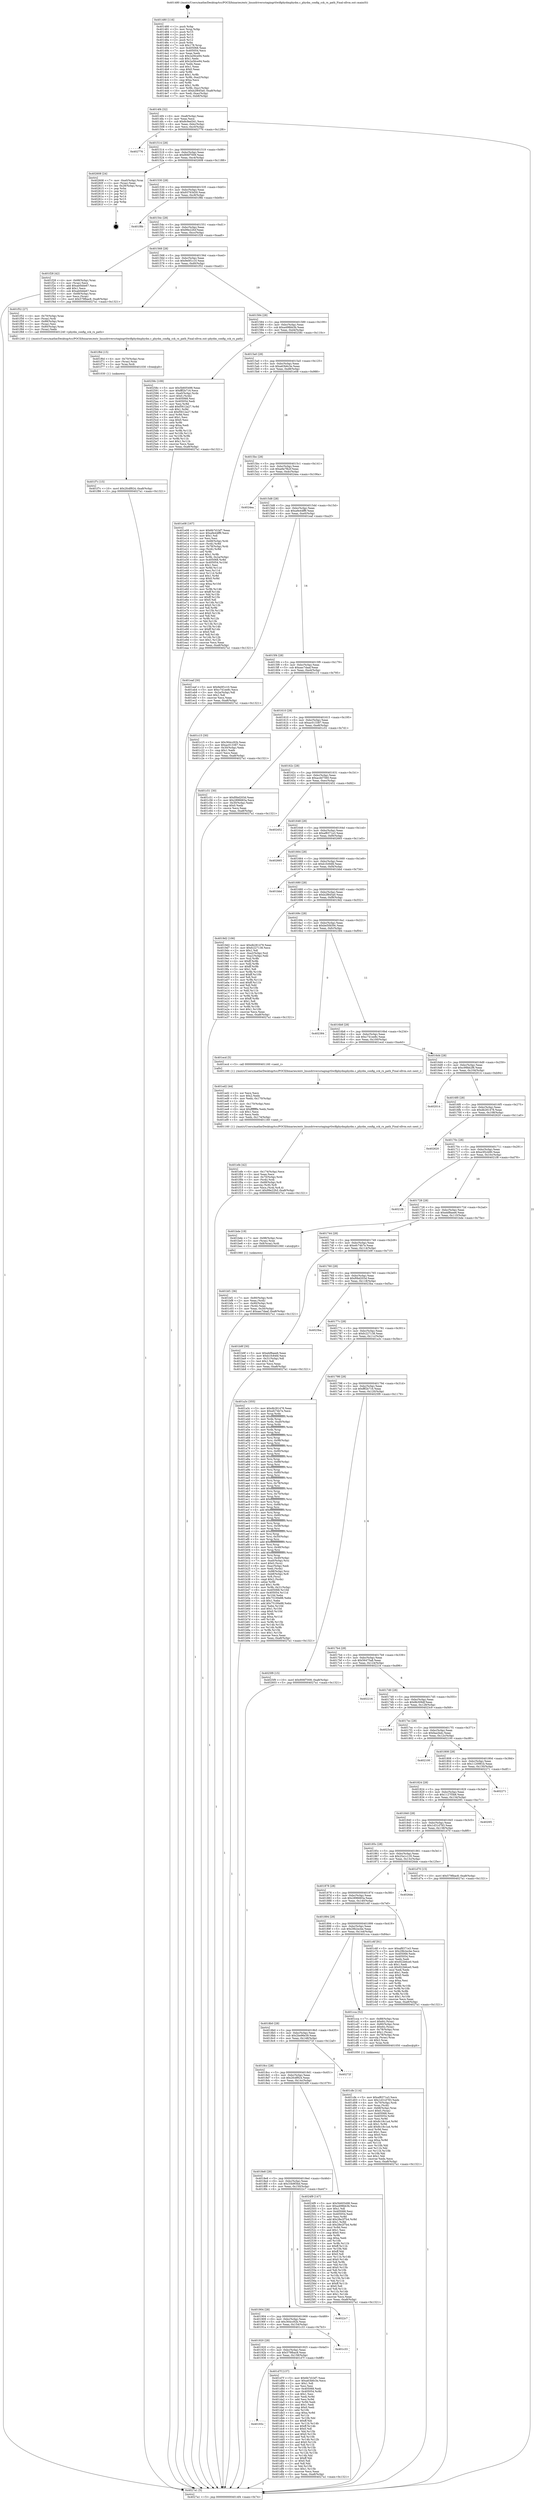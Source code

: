digraph "0x401480" {
  label = "0x401480 (/mnt/c/Users/mathe/Desktop/tcc/POCII/binaries/extr_linuxdriversstagingrtlwifiphydmphydm.c_phydm_config_cck_rx_path_Final-ollvm.out::main(0))"
  labelloc = "t"
  node[shape=record]

  Entry [label="",width=0.3,height=0.3,shape=circle,fillcolor=black,style=filled]
  "0x4014f4" [label="{
     0x4014f4 [32]\l
     | [instrs]\l
     &nbsp;&nbsp;0x4014f4 \<+6\>: mov -0xa8(%rbp),%eax\l
     &nbsp;&nbsp;0x4014fa \<+2\>: mov %eax,%ecx\l
     &nbsp;&nbsp;0x4014fc \<+6\>: sub $0x8c9ed341,%ecx\l
     &nbsp;&nbsp;0x401502 \<+6\>: mov %eax,-0xbc(%rbp)\l
     &nbsp;&nbsp;0x401508 \<+6\>: mov %ecx,-0xc0(%rbp)\l
     &nbsp;&nbsp;0x40150e \<+6\>: je 0000000000402776 \<main+0x12f6\>\l
  }"]
  "0x402776" [label="{
     0x402776\l
  }", style=dashed]
  "0x401514" [label="{
     0x401514 [28]\l
     | [instrs]\l
     &nbsp;&nbsp;0x401514 \<+5\>: jmp 0000000000401519 \<main+0x99\>\l
     &nbsp;&nbsp;0x401519 \<+6\>: mov -0xbc(%rbp),%eax\l
     &nbsp;&nbsp;0x40151f \<+5\>: sub $0x906f7009,%eax\l
     &nbsp;&nbsp;0x401524 \<+6\>: mov %eax,-0xc4(%rbp)\l
     &nbsp;&nbsp;0x40152a \<+6\>: je 0000000000402608 \<main+0x1188\>\l
  }"]
  Exit [label="",width=0.3,height=0.3,shape=circle,fillcolor=black,style=filled,peripheries=2]
  "0x402608" [label="{
     0x402608 [24]\l
     | [instrs]\l
     &nbsp;&nbsp;0x402608 \<+7\>: mov -0xa0(%rbp),%rax\l
     &nbsp;&nbsp;0x40260f \<+2\>: mov (%rax),%eax\l
     &nbsp;&nbsp;0x402611 \<+4\>: lea -0x28(%rbp),%rsp\l
     &nbsp;&nbsp;0x402615 \<+1\>: pop %rbx\l
     &nbsp;&nbsp;0x402616 \<+2\>: pop %r12\l
     &nbsp;&nbsp;0x402618 \<+2\>: pop %r13\l
     &nbsp;&nbsp;0x40261a \<+2\>: pop %r14\l
     &nbsp;&nbsp;0x40261c \<+2\>: pop %r15\l
     &nbsp;&nbsp;0x40261e \<+1\>: pop %rbp\l
     &nbsp;&nbsp;0x40261f \<+1\>: ret\l
  }"]
  "0x401530" [label="{
     0x401530 [28]\l
     | [instrs]\l
     &nbsp;&nbsp;0x401530 \<+5\>: jmp 0000000000401535 \<main+0xb5\>\l
     &nbsp;&nbsp;0x401535 \<+6\>: mov -0xbc(%rbp),%eax\l
     &nbsp;&nbsp;0x40153b \<+5\>: sub $0x93763d30,%eax\l
     &nbsp;&nbsp;0x401540 \<+6\>: mov %eax,-0xc8(%rbp)\l
     &nbsp;&nbsp;0x401546 \<+6\>: je 0000000000401f8b \<main+0xb0b\>\l
  }"]
  "0x401f7c" [label="{
     0x401f7c [15]\l
     | [instrs]\l
     &nbsp;&nbsp;0x401f7c \<+10\>: movl $0x2fcdf924,-0xa8(%rbp)\l
     &nbsp;&nbsp;0x401f86 \<+5\>: jmp 00000000004027a1 \<main+0x1321\>\l
  }"]
  "0x401f8b" [label="{
     0x401f8b\l
  }", style=dashed]
  "0x40154c" [label="{
     0x40154c [28]\l
     | [instrs]\l
     &nbsp;&nbsp;0x40154c \<+5\>: jmp 0000000000401551 \<main+0xd1\>\l
     &nbsp;&nbsp;0x401551 \<+6\>: mov -0xbc(%rbp),%eax\l
     &nbsp;&nbsp;0x401557 \<+5\>: sub $0x99e22fcf,%eax\l
     &nbsp;&nbsp;0x40155c \<+6\>: mov %eax,-0xcc(%rbp)\l
     &nbsp;&nbsp;0x401562 \<+6\>: je 0000000000401f28 \<main+0xaa8\>\l
  }"]
  "0x401f6d" [label="{
     0x401f6d [15]\l
     | [instrs]\l
     &nbsp;&nbsp;0x401f6d \<+4\>: mov -0x70(%rbp),%rax\l
     &nbsp;&nbsp;0x401f71 \<+3\>: mov (%rax),%rax\l
     &nbsp;&nbsp;0x401f74 \<+3\>: mov %rax,%rdi\l
     &nbsp;&nbsp;0x401f77 \<+5\>: call 0000000000401030 \<free@plt\>\l
     | [calls]\l
     &nbsp;&nbsp;0x401030 \{1\} (unknown)\l
  }"]
  "0x401f28" [label="{
     0x401f28 [42]\l
     | [instrs]\l
     &nbsp;&nbsp;0x401f28 \<+4\>: mov -0x68(%rbp),%rax\l
     &nbsp;&nbsp;0x401f2c \<+2\>: mov (%rax),%ecx\l
     &nbsp;&nbsp;0x401f2e \<+6\>: add $0xab0dde67,%ecx\l
     &nbsp;&nbsp;0x401f34 \<+3\>: add $0x1,%ecx\l
     &nbsp;&nbsp;0x401f37 \<+6\>: sub $0xab0dde67,%ecx\l
     &nbsp;&nbsp;0x401f3d \<+4\>: mov -0x68(%rbp),%rax\l
     &nbsp;&nbsp;0x401f41 \<+2\>: mov %ecx,(%rax)\l
     &nbsp;&nbsp;0x401f43 \<+10\>: movl $0x579fbac8,-0xa8(%rbp)\l
     &nbsp;&nbsp;0x401f4d \<+5\>: jmp 00000000004027a1 \<main+0x1321\>\l
  }"]
  "0x401568" [label="{
     0x401568 [28]\l
     | [instrs]\l
     &nbsp;&nbsp;0x401568 \<+5\>: jmp 000000000040156d \<main+0xed\>\l
     &nbsp;&nbsp;0x40156d \<+6\>: mov -0xbc(%rbp),%eax\l
     &nbsp;&nbsp;0x401573 \<+5\>: sub $0x9e0f1c10,%eax\l
     &nbsp;&nbsp;0x401578 \<+6\>: mov %eax,-0xd0(%rbp)\l
     &nbsp;&nbsp;0x40157e \<+6\>: je 0000000000401f52 \<main+0xad2\>\l
  }"]
  "0x401efe" [label="{
     0x401efe [42]\l
     | [instrs]\l
     &nbsp;&nbsp;0x401efe \<+6\>: mov -0x174(%rbp),%ecx\l
     &nbsp;&nbsp;0x401f04 \<+3\>: imul %eax,%ecx\l
     &nbsp;&nbsp;0x401f07 \<+4\>: mov -0x70(%rbp),%rdi\l
     &nbsp;&nbsp;0x401f0b \<+3\>: mov (%rdi),%rdi\l
     &nbsp;&nbsp;0x401f0e \<+4\>: mov -0x68(%rbp),%r8\l
     &nbsp;&nbsp;0x401f12 \<+3\>: movslq (%r8),%r8\l
     &nbsp;&nbsp;0x401f15 \<+4\>: mov %ecx,(%rdi,%r8,4)\l
     &nbsp;&nbsp;0x401f19 \<+10\>: movl $0x99e22fcf,-0xa8(%rbp)\l
     &nbsp;&nbsp;0x401f23 \<+5\>: jmp 00000000004027a1 \<main+0x1321\>\l
  }"]
  "0x401f52" [label="{
     0x401f52 [27]\l
     | [instrs]\l
     &nbsp;&nbsp;0x401f52 \<+4\>: mov -0x70(%rbp),%rax\l
     &nbsp;&nbsp;0x401f56 \<+3\>: mov (%rax),%rdi\l
     &nbsp;&nbsp;0x401f59 \<+7\>: mov -0x88(%rbp),%rax\l
     &nbsp;&nbsp;0x401f60 \<+2\>: mov (%rax),%esi\l
     &nbsp;&nbsp;0x401f62 \<+4\>: mov -0x80(%rbp),%rax\l
     &nbsp;&nbsp;0x401f66 \<+2\>: mov (%rax),%edx\l
     &nbsp;&nbsp;0x401f68 \<+5\>: call 0000000000401240 \<phydm_config_cck_rx_path\>\l
     | [calls]\l
     &nbsp;&nbsp;0x401240 \{1\} (/mnt/c/Users/mathe/Desktop/tcc/POCII/binaries/extr_linuxdriversstagingrtlwifiphydmphydm.c_phydm_config_cck_rx_path_Final-ollvm.out::phydm_config_cck_rx_path)\l
  }"]
  "0x401584" [label="{
     0x401584 [28]\l
     | [instrs]\l
     &nbsp;&nbsp;0x401584 \<+5\>: jmp 0000000000401589 \<main+0x109\>\l
     &nbsp;&nbsp;0x401589 \<+6\>: mov -0xbc(%rbp),%eax\l
     &nbsp;&nbsp;0x40158f \<+5\>: sub $0xa498bb3b,%eax\l
     &nbsp;&nbsp;0x401594 \<+6\>: mov %eax,-0xd4(%rbp)\l
     &nbsp;&nbsp;0x40159a \<+6\>: je 000000000040258c \<main+0x110c\>\l
  }"]
  "0x401ed2" [label="{
     0x401ed2 [44]\l
     | [instrs]\l
     &nbsp;&nbsp;0x401ed2 \<+2\>: xor %ecx,%ecx\l
     &nbsp;&nbsp;0x401ed4 \<+5\>: mov $0x2,%edx\l
     &nbsp;&nbsp;0x401ed9 \<+6\>: mov %edx,-0x170(%rbp)\l
     &nbsp;&nbsp;0x401edf \<+1\>: cltd\l
     &nbsp;&nbsp;0x401ee0 \<+6\>: mov -0x170(%rbp),%esi\l
     &nbsp;&nbsp;0x401ee6 \<+2\>: idiv %esi\l
     &nbsp;&nbsp;0x401ee8 \<+6\>: imul $0xfffffffe,%edx,%edx\l
     &nbsp;&nbsp;0x401eee \<+3\>: sub $0x1,%ecx\l
     &nbsp;&nbsp;0x401ef1 \<+2\>: sub %ecx,%edx\l
     &nbsp;&nbsp;0x401ef3 \<+6\>: mov %edx,-0x174(%rbp)\l
     &nbsp;&nbsp;0x401ef9 \<+5\>: call 0000000000401160 \<next_i\>\l
     | [calls]\l
     &nbsp;&nbsp;0x401160 \{1\} (/mnt/c/Users/mathe/Desktop/tcc/POCII/binaries/extr_linuxdriversstagingrtlwifiphydmphydm.c_phydm_config_cck_rx_path_Final-ollvm.out::next_i)\l
  }"]
  "0x40258c" [label="{
     0x40258c [109]\l
     | [instrs]\l
     &nbsp;&nbsp;0x40258c \<+5\>: mov $0x5b605498,%eax\l
     &nbsp;&nbsp;0x402591 \<+5\>: mov $0xfff2b716,%ecx\l
     &nbsp;&nbsp;0x402596 \<+7\>: mov -0xa0(%rbp),%rdx\l
     &nbsp;&nbsp;0x40259d \<+6\>: movl $0x0,(%rdx)\l
     &nbsp;&nbsp;0x4025a3 \<+7\>: mov 0x405068,%esi\l
     &nbsp;&nbsp;0x4025aa \<+7\>: mov 0x405054,%edi\l
     &nbsp;&nbsp;0x4025b1 \<+3\>: mov %esi,%r8d\l
     &nbsp;&nbsp;0x4025b4 \<+7\>: add $0xf5612a27,%r8d\l
     &nbsp;&nbsp;0x4025bb \<+4\>: sub $0x1,%r8d\l
     &nbsp;&nbsp;0x4025bf \<+7\>: sub $0xf5612a27,%r8d\l
     &nbsp;&nbsp;0x4025c6 \<+4\>: imul %r8d,%esi\l
     &nbsp;&nbsp;0x4025ca \<+3\>: and $0x1,%esi\l
     &nbsp;&nbsp;0x4025cd \<+3\>: cmp $0x0,%esi\l
     &nbsp;&nbsp;0x4025d0 \<+4\>: sete %r9b\l
     &nbsp;&nbsp;0x4025d4 \<+3\>: cmp $0xa,%edi\l
     &nbsp;&nbsp;0x4025d7 \<+4\>: setl %r10b\l
     &nbsp;&nbsp;0x4025db \<+3\>: mov %r9b,%r11b\l
     &nbsp;&nbsp;0x4025de \<+3\>: and %r10b,%r11b\l
     &nbsp;&nbsp;0x4025e1 \<+3\>: xor %r10b,%r9b\l
     &nbsp;&nbsp;0x4025e4 \<+3\>: or %r9b,%r11b\l
     &nbsp;&nbsp;0x4025e7 \<+4\>: test $0x1,%r11b\l
     &nbsp;&nbsp;0x4025eb \<+3\>: cmovne %ecx,%eax\l
     &nbsp;&nbsp;0x4025ee \<+6\>: mov %eax,-0xa8(%rbp)\l
     &nbsp;&nbsp;0x4025f4 \<+5\>: jmp 00000000004027a1 \<main+0x1321\>\l
  }"]
  "0x4015a0" [label="{
     0x4015a0 [28]\l
     | [instrs]\l
     &nbsp;&nbsp;0x4015a0 \<+5\>: jmp 00000000004015a5 \<main+0x125\>\l
     &nbsp;&nbsp;0x4015a5 \<+6\>: mov -0xbc(%rbp),%eax\l
     &nbsp;&nbsp;0x4015ab \<+5\>: sub $0xa63b6c3e,%eax\l
     &nbsp;&nbsp;0x4015b0 \<+6\>: mov %eax,-0xd8(%rbp)\l
     &nbsp;&nbsp;0x4015b6 \<+6\>: je 0000000000401e08 \<main+0x988\>\l
  }"]
  "0x40193c" [label="{
     0x40193c\l
  }", style=dashed]
  "0x401e08" [label="{
     0x401e08 [167]\l
     | [instrs]\l
     &nbsp;&nbsp;0x401e08 \<+5\>: mov $0x6b7d1bf7,%eax\l
     &nbsp;&nbsp;0x401e0d \<+5\>: mov $0xa9e44ff9,%ecx\l
     &nbsp;&nbsp;0x401e12 \<+2\>: mov $0x1,%dl\l
     &nbsp;&nbsp;0x401e14 \<+2\>: xor %esi,%esi\l
     &nbsp;&nbsp;0x401e16 \<+4\>: mov -0x68(%rbp),%rdi\l
     &nbsp;&nbsp;0x401e1a \<+3\>: mov (%rdi),%r8d\l
     &nbsp;&nbsp;0x401e1d \<+4\>: mov -0x78(%rbp),%rdi\l
     &nbsp;&nbsp;0x401e21 \<+3\>: cmp (%rdi),%r8d\l
     &nbsp;&nbsp;0x401e24 \<+4\>: setl %r9b\l
     &nbsp;&nbsp;0x401e28 \<+4\>: and $0x1,%r9b\l
     &nbsp;&nbsp;0x401e2c \<+4\>: mov %r9b,-0x2a(%rbp)\l
     &nbsp;&nbsp;0x401e30 \<+8\>: mov 0x405068,%r8d\l
     &nbsp;&nbsp;0x401e38 \<+8\>: mov 0x405054,%r10d\l
     &nbsp;&nbsp;0x401e40 \<+3\>: sub $0x1,%esi\l
     &nbsp;&nbsp;0x401e43 \<+3\>: mov %r8d,%r11d\l
     &nbsp;&nbsp;0x401e46 \<+3\>: add %esi,%r11d\l
     &nbsp;&nbsp;0x401e49 \<+4\>: imul %r11d,%r8d\l
     &nbsp;&nbsp;0x401e4d \<+4\>: and $0x1,%r8d\l
     &nbsp;&nbsp;0x401e51 \<+4\>: cmp $0x0,%r8d\l
     &nbsp;&nbsp;0x401e55 \<+4\>: sete %r9b\l
     &nbsp;&nbsp;0x401e59 \<+4\>: cmp $0xa,%r10d\l
     &nbsp;&nbsp;0x401e5d \<+3\>: setl %bl\l
     &nbsp;&nbsp;0x401e60 \<+3\>: mov %r9b,%r14b\l
     &nbsp;&nbsp;0x401e63 \<+4\>: xor $0xff,%r14b\l
     &nbsp;&nbsp;0x401e67 \<+3\>: mov %bl,%r15b\l
     &nbsp;&nbsp;0x401e6a \<+4\>: xor $0xff,%r15b\l
     &nbsp;&nbsp;0x401e6e \<+3\>: xor $0x0,%dl\l
     &nbsp;&nbsp;0x401e71 \<+3\>: mov %r14b,%r12b\l
     &nbsp;&nbsp;0x401e74 \<+4\>: and $0x0,%r12b\l
     &nbsp;&nbsp;0x401e78 \<+3\>: and %dl,%r9b\l
     &nbsp;&nbsp;0x401e7b \<+3\>: mov %r15b,%r13b\l
     &nbsp;&nbsp;0x401e7e \<+4\>: and $0x0,%r13b\l
     &nbsp;&nbsp;0x401e82 \<+2\>: and %dl,%bl\l
     &nbsp;&nbsp;0x401e84 \<+3\>: or %r9b,%r12b\l
     &nbsp;&nbsp;0x401e87 \<+3\>: or %bl,%r13b\l
     &nbsp;&nbsp;0x401e8a \<+3\>: xor %r13b,%r12b\l
     &nbsp;&nbsp;0x401e8d \<+3\>: or %r15b,%r14b\l
     &nbsp;&nbsp;0x401e90 \<+4\>: xor $0xff,%r14b\l
     &nbsp;&nbsp;0x401e94 \<+3\>: or $0x0,%dl\l
     &nbsp;&nbsp;0x401e97 \<+3\>: and %dl,%r14b\l
     &nbsp;&nbsp;0x401e9a \<+3\>: or %r14b,%r12b\l
     &nbsp;&nbsp;0x401e9d \<+4\>: test $0x1,%r12b\l
     &nbsp;&nbsp;0x401ea1 \<+3\>: cmovne %ecx,%eax\l
     &nbsp;&nbsp;0x401ea4 \<+6\>: mov %eax,-0xa8(%rbp)\l
     &nbsp;&nbsp;0x401eaa \<+5\>: jmp 00000000004027a1 \<main+0x1321\>\l
  }"]
  "0x4015bc" [label="{
     0x4015bc [28]\l
     | [instrs]\l
     &nbsp;&nbsp;0x4015bc \<+5\>: jmp 00000000004015c1 \<main+0x141\>\l
     &nbsp;&nbsp;0x4015c1 \<+6\>: mov -0xbc(%rbp),%eax\l
     &nbsp;&nbsp;0x4015c7 \<+5\>: sub $0xa9a7fb2f,%eax\l
     &nbsp;&nbsp;0x4015cc \<+6\>: mov %eax,-0xdc(%rbp)\l
     &nbsp;&nbsp;0x4015d2 \<+6\>: je 00000000004024ea \<main+0x106a\>\l
  }"]
  "0x401d7f" [label="{
     0x401d7f [137]\l
     | [instrs]\l
     &nbsp;&nbsp;0x401d7f \<+5\>: mov $0x6b7d1bf7,%eax\l
     &nbsp;&nbsp;0x401d84 \<+5\>: mov $0xa63b6c3e,%ecx\l
     &nbsp;&nbsp;0x401d89 \<+2\>: mov $0x1,%dl\l
     &nbsp;&nbsp;0x401d8b \<+2\>: xor %esi,%esi\l
     &nbsp;&nbsp;0x401d8d \<+7\>: mov 0x405068,%edi\l
     &nbsp;&nbsp;0x401d94 \<+8\>: mov 0x405054,%r8d\l
     &nbsp;&nbsp;0x401d9c \<+3\>: sub $0x1,%esi\l
     &nbsp;&nbsp;0x401d9f \<+3\>: mov %edi,%r9d\l
     &nbsp;&nbsp;0x401da2 \<+3\>: add %esi,%r9d\l
     &nbsp;&nbsp;0x401da5 \<+4\>: imul %r9d,%edi\l
     &nbsp;&nbsp;0x401da9 \<+3\>: and $0x1,%edi\l
     &nbsp;&nbsp;0x401dac \<+3\>: cmp $0x0,%edi\l
     &nbsp;&nbsp;0x401daf \<+4\>: sete %r10b\l
     &nbsp;&nbsp;0x401db3 \<+4\>: cmp $0xa,%r8d\l
     &nbsp;&nbsp;0x401db7 \<+4\>: setl %r11b\l
     &nbsp;&nbsp;0x401dbb \<+3\>: mov %r10b,%bl\l
     &nbsp;&nbsp;0x401dbe \<+3\>: xor $0xff,%bl\l
     &nbsp;&nbsp;0x401dc1 \<+3\>: mov %r11b,%r14b\l
     &nbsp;&nbsp;0x401dc4 \<+4\>: xor $0xff,%r14b\l
     &nbsp;&nbsp;0x401dc8 \<+3\>: xor $0x0,%dl\l
     &nbsp;&nbsp;0x401dcb \<+3\>: mov %bl,%r15b\l
     &nbsp;&nbsp;0x401dce \<+4\>: and $0x0,%r15b\l
     &nbsp;&nbsp;0x401dd2 \<+3\>: and %dl,%r10b\l
     &nbsp;&nbsp;0x401dd5 \<+3\>: mov %r14b,%r12b\l
     &nbsp;&nbsp;0x401dd8 \<+4\>: and $0x0,%r12b\l
     &nbsp;&nbsp;0x401ddc \<+3\>: and %dl,%r11b\l
     &nbsp;&nbsp;0x401ddf \<+3\>: or %r10b,%r15b\l
     &nbsp;&nbsp;0x401de2 \<+3\>: or %r11b,%r12b\l
     &nbsp;&nbsp;0x401de5 \<+3\>: xor %r12b,%r15b\l
     &nbsp;&nbsp;0x401de8 \<+3\>: or %r14b,%bl\l
     &nbsp;&nbsp;0x401deb \<+3\>: xor $0xff,%bl\l
     &nbsp;&nbsp;0x401dee \<+3\>: or $0x0,%dl\l
     &nbsp;&nbsp;0x401df1 \<+2\>: and %dl,%bl\l
     &nbsp;&nbsp;0x401df3 \<+3\>: or %bl,%r15b\l
     &nbsp;&nbsp;0x401df6 \<+4\>: test $0x1,%r15b\l
     &nbsp;&nbsp;0x401dfa \<+3\>: cmovne %ecx,%eax\l
     &nbsp;&nbsp;0x401dfd \<+6\>: mov %eax,-0xa8(%rbp)\l
     &nbsp;&nbsp;0x401e03 \<+5\>: jmp 00000000004027a1 \<main+0x1321\>\l
  }"]
  "0x4024ea" [label="{
     0x4024ea\l
  }", style=dashed]
  "0x4015d8" [label="{
     0x4015d8 [28]\l
     | [instrs]\l
     &nbsp;&nbsp;0x4015d8 \<+5\>: jmp 00000000004015dd \<main+0x15d\>\l
     &nbsp;&nbsp;0x4015dd \<+6\>: mov -0xbc(%rbp),%eax\l
     &nbsp;&nbsp;0x4015e3 \<+5\>: sub $0xa9e44ff9,%eax\l
     &nbsp;&nbsp;0x4015e8 \<+6\>: mov %eax,-0xe0(%rbp)\l
     &nbsp;&nbsp;0x4015ee \<+6\>: je 0000000000401eaf \<main+0xa2f\>\l
  }"]
  "0x401920" [label="{
     0x401920 [28]\l
     | [instrs]\l
     &nbsp;&nbsp;0x401920 \<+5\>: jmp 0000000000401925 \<main+0x4a5\>\l
     &nbsp;&nbsp;0x401925 \<+6\>: mov -0xbc(%rbp),%eax\l
     &nbsp;&nbsp;0x40192b \<+5\>: sub $0x579fbac8,%eax\l
     &nbsp;&nbsp;0x401930 \<+6\>: mov %eax,-0x158(%rbp)\l
     &nbsp;&nbsp;0x401936 \<+6\>: je 0000000000401d7f \<main+0x8ff\>\l
  }"]
  "0x401eaf" [label="{
     0x401eaf [30]\l
     | [instrs]\l
     &nbsp;&nbsp;0x401eaf \<+5\>: mov $0x9e0f1c10,%eax\l
     &nbsp;&nbsp;0x401eb4 \<+5\>: mov $0xc741ee8c,%ecx\l
     &nbsp;&nbsp;0x401eb9 \<+3\>: mov -0x2a(%rbp),%dl\l
     &nbsp;&nbsp;0x401ebc \<+3\>: test $0x1,%dl\l
     &nbsp;&nbsp;0x401ebf \<+3\>: cmovne %ecx,%eax\l
     &nbsp;&nbsp;0x401ec2 \<+6\>: mov %eax,-0xa8(%rbp)\l
     &nbsp;&nbsp;0x401ec8 \<+5\>: jmp 00000000004027a1 \<main+0x1321\>\l
  }"]
  "0x4015f4" [label="{
     0x4015f4 [28]\l
     | [instrs]\l
     &nbsp;&nbsp;0x4015f4 \<+5\>: jmp 00000000004015f9 \<main+0x179\>\l
     &nbsp;&nbsp;0x4015f9 \<+6\>: mov -0xbc(%rbp),%eax\l
     &nbsp;&nbsp;0x4015ff \<+5\>: sub $0xaac7daaf,%eax\l
     &nbsp;&nbsp;0x401604 \<+6\>: mov %eax,-0xe4(%rbp)\l
     &nbsp;&nbsp;0x40160a \<+6\>: je 0000000000401c15 \<main+0x795\>\l
  }"]
  "0x401c33" [label="{
     0x401c33\l
  }", style=dashed]
  "0x401c15" [label="{
     0x401c15 [30]\l
     | [instrs]\l
     &nbsp;&nbsp;0x401c15 \<+5\>: mov $0x364cc92b,%eax\l
     &nbsp;&nbsp;0x401c1a \<+5\>: mov $0xac013387,%ecx\l
     &nbsp;&nbsp;0x401c1f \<+3\>: mov -0x30(%rbp),%edx\l
     &nbsp;&nbsp;0x401c22 \<+3\>: cmp $0x1,%edx\l
     &nbsp;&nbsp;0x401c25 \<+3\>: cmovl %ecx,%eax\l
     &nbsp;&nbsp;0x401c28 \<+6\>: mov %eax,-0xa8(%rbp)\l
     &nbsp;&nbsp;0x401c2e \<+5\>: jmp 00000000004027a1 \<main+0x1321\>\l
  }"]
  "0x401610" [label="{
     0x401610 [28]\l
     | [instrs]\l
     &nbsp;&nbsp;0x401610 \<+5\>: jmp 0000000000401615 \<main+0x195\>\l
     &nbsp;&nbsp;0x401615 \<+6\>: mov -0xbc(%rbp),%eax\l
     &nbsp;&nbsp;0x40161b \<+5\>: sub $0xac013387,%eax\l
     &nbsp;&nbsp;0x401620 \<+6\>: mov %eax,-0xe8(%rbp)\l
     &nbsp;&nbsp;0x401626 \<+6\>: je 0000000000401c51 \<main+0x7d1\>\l
  }"]
  "0x401904" [label="{
     0x401904 [28]\l
     | [instrs]\l
     &nbsp;&nbsp;0x401904 \<+5\>: jmp 0000000000401909 \<main+0x489\>\l
     &nbsp;&nbsp;0x401909 \<+6\>: mov -0xbc(%rbp),%eax\l
     &nbsp;&nbsp;0x40190f \<+5\>: sub $0x364cc92b,%eax\l
     &nbsp;&nbsp;0x401914 \<+6\>: mov %eax,-0x154(%rbp)\l
     &nbsp;&nbsp;0x40191a \<+6\>: je 0000000000401c33 \<main+0x7b3\>\l
  }"]
  "0x401c51" [label="{
     0x401c51 [30]\l
     | [instrs]\l
     &nbsp;&nbsp;0x401c51 \<+5\>: mov $0xf0bd203d,%eax\l
     &nbsp;&nbsp;0x401c56 \<+5\>: mov $0x2896683a,%ecx\l
     &nbsp;&nbsp;0x401c5b \<+3\>: mov -0x30(%rbp),%edx\l
     &nbsp;&nbsp;0x401c5e \<+3\>: cmp $0x0,%edx\l
     &nbsp;&nbsp;0x401c61 \<+3\>: cmove %ecx,%eax\l
     &nbsp;&nbsp;0x401c64 \<+6\>: mov %eax,-0xa8(%rbp)\l
     &nbsp;&nbsp;0x401c6a \<+5\>: jmp 00000000004027a1 \<main+0x1321\>\l
  }"]
  "0x40162c" [label="{
     0x40162c [28]\l
     | [instrs]\l
     &nbsp;&nbsp;0x40162c \<+5\>: jmp 0000000000401631 \<main+0x1b1\>\l
     &nbsp;&nbsp;0x401631 \<+6\>: mov -0xbc(%rbp),%eax\l
     &nbsp;&nbsp;0x401637 \<+5\>: sub $0xacdd7560,%eax\l
     &nbsp;&nbsp;0x40163c \<+6\>: mov %eax,-0xec(%rbp)\l
     &nbsp;&nbsp;0x401642 \<+6\>: je 0000000000402452 \<main+0xfd2\>\l
  }"]
  "0x4022c7" [label="{
     0x4022c7\l
  }", style=dashed]
  "0x402452" [label="{
     0x402452\l
  }", style=dashed]
  "0x401648" [label="{
     0x401648 [28]\l
     | [instrs]\l
     &nbsp;&nbsp;0x401648 \<+5\>: jmp 000000000040164d \<main+0x1cd\>\l
     &nbsp;&nbsp;0x40164d \<+6\>: mov -0xbc(%rbp),%eax\l
     &nbsp;&nbsp;0x401653 \<+5\>: sub $0xaf8371e3,%eax\l
     &nbsp;&nbsp;0x401658 \<+6\>: mov %eax,-0xf0(%rbp)\l
     &nbsp;&nbsp;0x40165e \<+6\>: je 0000000000402665 \<main+0x11e5\>\l
  }"]
  "0x4018e8" [label="{
     0x4018e8 [28]\l
     | [instrs]\l
     &nbsp;&nbsp;0x4018e8 \<+5\>: jmp 00000000004018ed \<main+0x46d\>\l
     &nbsp;&nbsp;0x4018ed \<+6\>: mov -0xbc(%rbp),%eax\l
     &nbsp;&nbsp;0x4018f3 \<+5\>: sub $0x33b9f3bd,%eax\l
     &nbsp;&nbsp;0x4018f8 \<+6\>: mov %eax,-0x150(%rbp)\l
     &nbsp;&nbsp;0x4018fe \<+6\>: je 00000000004022c7 \<main+0xe47\>\l
  }"]
  "0x402665" [label="{
     0x402665\l
  }", style=dashed]
  "0x401664" [label="{
     0x401664 [28]\l
     | [instrs]\l
     &nbsp;&nbsp;0x401664 \<+5\>: jmp 0000000000401669 \<main+0x1e9\>\l
     &nbsp;&nbsp;0x401669 \<+6\>: mov -0xbc(%rbp),%eax\l
     &nbsp;&nbsp;0x40166f \<+5\>: sub $0xb1fc84fd,%eax\l
     &nbsp;&nbsp;0x401674 \<+6\>: mov %eax,-0xf4(%rbp)\l
     &nbsp;&nbsp;0x40167a \<+6\>: je 0000000000401bbd \<main+0x73d\>\l
  }"]
  "0x4024f9" [label="{
     0x4024f9 [147]\l
     | [instrs]\l
     &nbsp;&nbsp;0x4024f9 \<+5\>: mov $0x5b605498,%eax\l
     &nbsp;&nbsp;0x4024fe \<+5\>: mov $0xa498bb3b,%ecx\l
     &nbsp;&nbsp;0x402503 \<+2\>: mov $0x1,%dl\l
     &nbsp;&nbsp;0x402505 \<+7\>: mov 0x405068,%esi\l
     &nbsp;&nbsp;0x40250c \<+7\>: mov 0x405054,%edi\l
     &nbsp;&nbsp;0x402513 \<+3\>: mov %esi,%r8d\l
     &nbsp;&nbsp;0x402516 \<+7\>: add $0x28e2f7b4,%r8d\l
     &nbsp;&nbsp;0x40251d \<+4\>: sub $0x1,%r8d\l
     &nbsp;&nbsp;0x402521 \<+7\>: sub $0x28e2f7b4,%r8d\l
     &nbsp;&nbsp;0x402528 \<+4\>: imul %r8d,%esi\l
     &nbsp;&nbsp;0x40252c \<+3\>: and $0x1,%esi\l
     &nbsp;&nbsp;0x40252f \<+3\>: cmp $0x0,%esi\l
     &nbsp;&nbsp;0x402532 \<+4\>: sete %r9b\l
     &nbsp;&nbsp;0x402536 \<+3\>: cmp $0xa,%edi\l
     &nbsp;&nbsp;0x402539 \<+4\>: setl %r10b\l
     &nbsp;&nbsp;0x40253d \<+3\>: mov %r9b,%r11b\l
     &nbsp;&nbsp;0x402540 \<+4\>: xor $0xff,%r11b\l
     &nbsp;&nbsp;0x402544 \<+3\>: mov %r10b,%bl\l
     &nbsp;&nbsp;0x402547 \<+3\>: xor $0xff,%bl\l
     &nbsp;&nbsp;0x40254a \<+3\>: xor $0x0,%dl\l
     &nbsp;&nbsp;0x40254d \<+3\>: mov %r11b,%r14b\l
     &nbsp;&nbsp;0x402550 \<+4\>: and $0x0,%r14b\l
     &nbsp;&nbsp;0x402554 \<+3\>: and %dl,%r9b\l
     &nbsp;&nbsp;0x402557 \<+3\>: mov %bl,%r15b\l
     &nbsp;&nbsp;0x40255a \<+4\>: and $0x0,%r15b\l
     &nbsp;&nbsp;0x40255e \<+3\>: and %dl,%r10b\l
     &nbsp;&nbsp;0x402561 \<+3\>: or %r9b,%r14b\l
     &nbsp;&nbsp;0x402564 \<+3\>: or %r10b,%r15b\l
     &nbsp;&nbsp;0x402567 \<+3\>: xor %r15b,%r14b\l
     &nbsp;&nbsp;0x40256a \<+3\>: or %bl,%r11b\l
     &nbsp;&nbsp;0x40256d \<+4\>: xor $0xff,%r11b\l
     &nbsp;&nbsp;0x402571 \<+3\>: or $0x0,%dl\l
     &nbsp;&nbsp;0x402574 \<+3\>: and %dl,%r11b\l
     &nbsp;&nbsp;0x402577 \<+3\>: or %r11b,%r14b\l
     &nbsp;&nbsp;0x40257a \<+4\>: test $0x1,%r14b\l
     &nbsp;&nbsp;0x40257e \<+3\>: cmovne %ecx,%eax\l
     &nbsp;&nbsp;0x402581 \<+6\>: mov %eax,-0xa8(%rbp)\l
     &nbsp;&nbsp;0x402587 \<+5\>: jmp 00000000004027a1 \<main+0x1321\>\l
  }"]
  "0x401bbd" [label="{
     0x401bbd\l
  }", style=dashed]
  "0x401680" [label="{
     0x401680 [28]\l
     | [instrs]\l
     &nbsp;&nbsp;0x401680 \<+5\>: jmp 0000000000401685 \<main+0x205\>\l
     &nbsp;&nbsp;0x401685 \<+6\>: mov -0xbc(%rbp),%eax\l
     &nbsp;&nbsp;0x40168b \<+5\>: sub $0xb2f845a0,%eax\l
     &nbsp;&nbsp;0x401690 \<+6\>: mov %eax,-0xf8(%rbp)\l
     &nbsp;&nbsp;0x401696 \<+6\>: je 00000000004019d2 \<main+0x552\>\l
  }"]
  "0x4018cc" [label="{
     0x4018cc [28]\l
     | [instrs]\l
     &nbsp;&nbsp;0x4018cc \<+5\>: jmp 00000000004018d1 \<main+0x451\>\l
     &nbsp;&nbsp;0x4018d1 \<+6\>: mov -0xbc(%rbp),%eax\l
     &nbsp;&nbsp;0x4018d7 \<+5\>: sub $0x2fcdf924,%eax\l
     &nbsp;&nbsp;0x4018dc \<+6\>: mov %eax,-0x14c(%rbp)\l
     &nbsp;&nbsp;0x4018e2 \<+6\>: je 00000000004024f9 \<main+0x1079\>\l
  }"]
  "0x4019d2" [label="{
     0x4019d2 [106]\l
     | [instrs]\l
     &nbsp;&nbsp;0x4019d2 \<+5\>: mov $0xdb281478,%eax\l
     &nbsp;&nbsp;0x4019d7 \<+5\>: mov $0xfc227138,%ecx\l
     &nbsp;&nbsp;0x4019dc \<+2\>: mov $0x1,%dl\l
     &nbsp;&nbsp;0x4019de \<+7\>: mov -0xa2(%rbp),%sil\l
     &nbsp;&nbsp;0x4019e5 \<+7\>: mov -0xa1(%rbp),%dil\l
     &nbsp;&nbsp;0x4019ec \<+3\>: mov %sil,%r8b\l
     &nbsp;&nbsp;0x4019ef \<+4\>: xor $0xff,%r8b\l
     &nbsp;&nbsp;0x4019f3 \<+3\>: mov %dil,%r9b\l
     &nbsp;&nbsp;0x4019f6 \<+4\>: xor $0xff,%r9b\l
     &nbsp;&nbsp;0x4019fa \<+3\>: xor $0x1,%dl\l
     &nbsp;&nbsp;0x4019fd \<+3\>: mov %r8b,%r10b\l
     &nbsp;&nbsp;0x401a00 \<+4\>: and $0xff,%r10b\l
     &nbsp;&nbsp;0x401a04 \<+3\>: and %dl,%sil\l
     &nbsp;&nbsp;0x401a07 \<+3\>: mov %r9b,%r11b\l
     &nbsp;&nbsp;0x401a0a \<+4\>: and $0xff,%r11b\l
     &nbsp;&nbsp;0x401a0e \<+3\>: and %dl,%dil\l
     &nbsp;&nbsp;0x401a11 \<+3\>: or %sil,%r10b\l
     &nbsp;&nbsp;0x401a14 \<+3\>: or %dil,%r11b\l
     &nbsp;&nbsp;0x401a17 \<+3\>: xor %r11b,%r10b\l
     &nbsp;&nbsp;0x401a1a \<+3\>: or %r9b,%r8b\l
     &nbsp;&nbsp;0x401a1d \<+4\>: xor $0xff,%r8b\l
     &nbsp;&nbsp;0x401a21 \<+3\>: or $0x1,%dl\l
     &nbsp;&nbsp;0x401a24 \<+3\>: and %dl,%r8b\l
     &nbsp;&nbsp;0x401a27 \<+3\>: or %r8b,%r10b\l
     &nbsp;&nbsp;0x401a2a \<+4\>: test $0x1,%r10b\l
     &nbsp;&nbsp;0x401a2e \<+3\>: cmovne %ecx,%eax\l
     &nbsp;&nbsp;0x401a31 \<+6\>: mov %eax,-0xa8(%rbp)\l
     &nbsp;&nbsp;0x401a37 \<+5\>: jmp 00000000004027a1 \<main+0x1321\>\l
  }"]
  "0x40169c" [label="{
     0x40169c [28]\l
     | [instrs]\l
     &nbsp;&nbsp;0x40169c \<+5\>: jmp 00000000004016a1 \<main+0x221\>\l
     &nbsp;&nbsp;0x4016a1 \<+6\>: mov -0xbc(%rbp),%eax\l
     &nbsp;&nbsp;0x4016a7 \<+5\>: sub $0xbe50b59c,%eax\l
     &nbsp;&nbsp;0x4016ac \<+6\>: mov %eax,-0xfc(%rbp)\l
     &nbsp;&nbsp;0x4016b2 \<+6\>: je 0000000000402384 \<main+0xf04\>\l
  }"]
  "0x4027a1" [label="{
     0x4027a1 [5]\l
     | [instrs]\l
     &nbsp;&nbsp;0x4027a1 \<+5\>: jmp 00000000004014f4 \<main+0x74\>\l
  }"]
  "0x401480" [label="{
     0x401480 [116]\l
     | [instrs]\l
     &nbsp;&nbsp;0x401480 \<+1\>: push %rbp\l
     &nbsp;&nbsp;0x401481 \<+3\>: mov %rsp,%rbp\l
     &nbsp;&nbsp;0x401484 \<+2\>: push %r15\l
     &nbsp;&nbsp;0x401486 \<+2\>: push %r14\l
     &nbsp;&nbsp;0x401488 \<+2\>: push %r13\l
     &nbsp;&nbsp;0x40148a \<+2\>: push %r12\l
     &nbsp;&nbsp;0x40148c \<+1\>: push %rbx\l
     &nbsp;&nbsp;0x40148d \<+7\>: sub $0x178,%rsp\l
     &nbsp;&nbsp;0x401494 \<+7\>: mov 0x405068,%eax\l
     &nbsp;&nbsp;0x40149b \<+7\>: mov 0x405054,%ecx\l
     &nbsp;&nbsp;0x4014a2 \<+2\>: mov %eax,%edx\l
     &nbsp;&nbsp;0x4014a4 \<+6\>: sub $0x2a56ce94,%edx\l
     &nbsp;&nbsp;0x4014aa \<+3\>: sub $0x1,%edx\l
     &nbsp;&nbsp;0x4014ad \<+6\>: add $0x2a56ce94,%edx\l
     &nbsp;&nbsp;0x4014b3 \<+3\>: imul %edx,%eax\l
     &nbsp;&nbsp;0x4014b6 \<+3\>: and $0x1,%eax\l
     &nbsp;&nbsp;0x4014b9 \<+3\>: cmp $0x0,%eax\l
     &nbsp;&nbsp;0x4014bc \<+4\>: sete %r8b\l
     &nbsp;&nbsp;0x4014c0 \<+4\>: and $0x1,%r8b\l
     &nbsp;&nbsp;0x4014c4 \<+7\>: mov %r8b,-0xa2(%rbp)\l
     &nbsp;&nbsp;0x4014cb \<+3\>: cmp $0xa,%ecx\l
     &nbsp;&nbsp;0x4014ce \<+4\>: setl %r8b\l
     &nbsp;&nbsp;0x4014d2 \<+4\>: and $0x1,%r8b\l
     &nbsp;&nbsp;0x4014d6 \<+7\>: mov %r8b,-0xa1(%rbp)\l
     &nbsp;&nbsp;0x4014dd \<+10\>: movl $0xb2f845a0,-0xa8(%rbp)\l
     &nbsp;&nbsp;0x4014e7 \<+6\>: mov %edi,-0xac(%rbp)\l
     &nbsp;&nbsp;0x4014ed \<+7\>: mov %rsi,-0xb8(%rbp)\l
  }"]
  "0x40272f" [label="{
     0x40272f\l
  }", style=dashed]
  "0x402384" [label="{
     0x402384\l
  }", style=dashed]
  "0x4016b8" [label="{
     0x4016b8 [28]\l
     | [instrs]\l
     &nbsp;&nbsp;0x4016b8 \<+5\>: jmp 00000000004016bd \<main+0x23d\>\l
     &nbsp;&nbsp;0x4016bd \<+6\>: mov -0xbc(%rbp),%eax\l
     &nbsp;&nbsp;0x4016c3 \<+5\>: sub $0xc741ee8c,%eax\l
     &nbsp;&nbsp;0x4016c8 \<+6\>: mov %eax,-0x100(%rbp)\l
     &nbsp;&nbsp;0x4016ce \<+6\>: je 0000000000401ecd \<main+0xa4d\>\l
  }"]
  "0x401cfe" [label="{
     0x401cfe [114]\l
     | [instrs]\l
     &nbsp;&nbsp;0x401cfe \<+5\>: mov $0xaf8371e3,%ecx\l
     &nbsp;&nbsp;0x401d03 \<+5\>: mov $0x1d31d783,%edx\l
     &nbsp;&nbsp;0x401d08 \<+4\>: mov -0x70(%rbp),%rdi\l
     &nbsp;&nbsp;0x401d0c \<+3\>: mov %rax,(%rdi)\l
     &nbsp;&nbsp;0x401d0f \<+4\>: mov -0x68(%rbp),%rax\l
     &nbsp;&nbsp;0x401d13 \<+6\>: movl $0x0,(%rax)\l
     &nbsp;&nbsp;0x401d19 \<+7\>: mov 0x405068,%esi\l
     &nbsp;&nbsp;0x401d20 \<+8\>: mov 0x405054,%r8d\l
     &nbsp;&nbsp;0x401d28 \<+3\>: mov %esi,%r9d\l
     &nbsp;&nbsp;0x401d2b \<+7\>: sub $0x8c18c1a4,%r9d\l
     &nbsp;&nbsp;0x401d32 \<+4\>: sub $0x1,%r9d\l
     &nbsp;&nbsp;0x401d36 \<+7\>: add $0x8c18c1a4,%r9d\l
     &nbsp;&nbsp;0x401d3d \<+4\>: imul %r9d,%esi\l
     &nbsp;&nbsp;0x401d41 \<+3\>: and $0x1,%esi\l
     &nbsp;&nbsp;0x401d44 \<+3\>: cmp $0x0,%esi\l
     &nbsp;&nbsp;0x401d47 \<+4\>: sete %r10b\l
     &nbsp;&nbsp;0x401d4b \<+4\>: cmp $0xa,%r8d\l
     &nbsp;&nbsp;0x401d4f \<+4\>: setl %r11b\l
     &nbsp;&nbsp;0x401d53 \<+3\>: mov %r10b,%bl\l
     &nbsp;&nbsp;0x401d56 \<+3\>: and %r11b,%bl\l
     &nbsp;&nbsp;0x401d59 \<+3\>: xor %r11b,%r10b\l
     &nbsp;&nbsp;0x401d5c \<+3\>: or %r10b,%bl\l
     &nbsp;&nbsp;0x401d5f \<+3\>: test $0x1,%bl\l
     &nbsp;&nbsp;0x401d62 \<+3\>: cmovne %edx,%ecx\l
     &nbsp;&nbsp;0x401d65 \<+6\>: mov %ecx,-0xa8(%rbp)\l
     &nbsp;&nbsp;0x401d6b \<+5\>: jmp 00000000004027a1 \<main+0x1321\>\l
  }"]
  "0x401ecd" [label="{
     0x401ecd [5]\l
     | [instrs]\l
     &nbsp;&nbsp;0x401ecd \<+5\>: call 0000000000401160 \<next_i\>\l
     | [calls]\l
     &nbsp;&nbsp;0x401160 \{1\} (/mnt/c/Users/mathe/Desktop/tcc/POCII/binaries/extr_linuxdriversstagingrtlwifiphydmphydm.c_phydm_config_cck_rx_path_Final-ollvm.out::next_i)\l
  }"]
  "0x4016d4" [label="{
     0x4016d4 [28]\l
     | [instrs]\l
     &nbsp;&nbsp;0x4016d4 \<+5\>: jmp 00000000004016d9 \<main+0x259\>\l
     &nbsp;&nbsp;0x4016d9 \<+6\>: mov -0xbc(%rbp),%eax\l
     &nbsp;&nbsp;0x4016df \<+5\>: sub $0xc99bb2f6,%eax\l
     &nbsp;&nbsp;0x4016e4 \<+6\>: mov %eax,-0x104(%rbp)\l
     &nbsp;&nbsp;0x4016ea \<+6\>: je 0000000000402014 \<main+0xb94\>\l
  }"]
  "0x4018b0" [label="{
     0x4018b0 [28]\l
     | [instrs]\l
     &nbsp;&nbsp;0x4018b0 \<+5\>: jmp 00000000004018b5 \<main+0x435\>\l
     &nbsp;&nbsp;0x4018b5 \<+6\>: mov -0xbc(%rbp),%eax\l
     &nbsp;&nbsp;0x4018bb \<+5\>: sub $0x2be96e39,%eax\l
     &nbsp;&nbsp;0x4018c0 \<+6\>: mov %eax,-0x148(%rbp)\l
     &nbsp;&nbsp;0x4018c6 \<+6\>: je 000000000040272f \<main+0x12af\>\l
  }"]
  "0x402014" [label="{
     0x402014\l
  }", style=dashed]
  "0x4016f0" [label="{
     0x4016f0 [28]\l
     | [instrs]\l
     &nbsp;&nbsp;0x4016f0 \<+5\>: jmp 00000000004016f5 \<main+0x275\>\l
     &nbsp;&nbsp;0x4016f5 \<+6\>: mov -0xbc(%rbp),%eax\l
     &nbsp;&nbsp;0x4016fb \<+5\>: sub $0xdb281478,%eax\l
     &nbsp;&nbsp;0x401700 \<+6\>: mov %eax,-0x108(%rbp)\l
     &nbsp;&nbsp;0x401706 \<+6\>: je 0000000000402620 \<main+0x11a0\>\l
  }"]
  "0x401cca" [label="{
     0x401cca [52]\l
     | [instrs]\l
     &nbsp;&nbsp;0x401cca \<+7\>: mov -0x88(%rbp),%rax\l
     &nbsp;&nbsp;0x401cd1 \<+6\>: movl $0x64,(%rax)\l
     &nbsp;&nbsp;0x401cd7 \<+4\>: mov -0x80(%rbp),%rax\l
     &nbsp;&nbsp;0x401cdb \<+6\>: movl $0x64,(%rax)\l
     &nbsp;&nbsp;0x401ce1 \<+4\>: mov -0x78(%rbp),%rax\l
     &nbsp;&nbsp;0x401ce5 \<+6\>: movl $0x1,(%rax)\l
     &nbsp;&nbsp;0x401ceb \<+4\>: mov -0x78(%rbp),%rax\l
     &nbsp;&nbsp;0x401cef \<+3\>: movslq (%rax),%rax\l
     &nbsp;&nbsp;0x401cf2 \<+4\>: shl $0x2,%rax\l
     &nbsp;&nbsp;0x401cf6 \<+3\>: mov %rax,%rdi\l
     &nbsp;&nbsp;0x401cf9 \<+5\>: call 0000000000401050 \<malloc@plt\>\l
     | [calls]\l
     &nbsp;&nbsp;0x401050 \{1\} (unknown)\l
  }"]
  "0x402620" [label="{
     0x402620\l
  }", style=dashed]
  "0x40170c" [label="{
     0x40170c [28]\l
     | [instrs]\l
     &nbsp;&nbsp;0x40170c \<+5\>: jmp 0000000000401711 \<main+0x291\>\l
     &nbsp;&nbsp;0x401711 \<+6\>: mov -0xbc(%rbp),%eax\l
     &nbsp;&nbsp;0x401717 \<+5\>: sub $0xe3f2cb90,%eax\l
     &nbsp;&nbsp;0x40171c \<+6\>: mov %eax,-0x10c(%rbp)\l
     &nbsp;&nbsp;0x401722 \<+6\>: je 00000000004021f8 \<main+0xd78\>\l
  }"]
  "0x401894" [label="{
     0x401894 [28]\l
     | [instrs]\l
     &nbsp;&nbsp;0x401894 \<+5\>: jmp 0000000000401899 \<main+0x419\>\l
     &nbsp;&nbsp;0x401899 \<+6\>: mov -0xbc(%rbp),%eax\l
     &nbsp;&nbsp;0x40189f \<+5\>: sub $0x29b2ecbe,%eax\l
     &nbsp;&nbsp;0x4018a4 \<+6\>: mov %eax,-0x144(%rbp)\l
     &nbsp;&nbsp;0x4018aa \<+6\>: je 0000000000401cca \<main+0x84a\>\l
  }"]
  "0x4021f8" [label="{
     0x4021f8\l
  }", style=dashed]
  "0x401728" [label="{
     0x401728 [28]\l
     | [instrs]\l
     &nbsp;&nbsp;0x401728 \<+5\>: jmp 000000000040172d \<main+0x2ad\>\l
     &nbsp;&nbsp;0x40172d \<+6\>: mov -0xbc(%rbp),%eax\l
     &nbsp;&nbsp;0x401733 \<+5\>: sub $0xebf8aee6,%eax\l
     &nbsp;&nbsp;0x401738 \<+6\>: mov %eax,-0x110(%rbp)\l
     &nbsp;&nbsp;0x40173e \<+6\>: je 0000000000401bde \<main+0x75e\>\l
  }"]
  "0x401c6f" [label="{
     0x401c6f [91]\l
     | [instrs]\l
     &nbsp;&nbsp;0x401c6f \<+5\>: mov $0xaf8371e3,%eax\l
     &nbsp;&nbsp;0x401c74 \<+5\>: mov $0x29b2ecbe,%ecx\l
     &nbsp;&nbsp;0x401c79 \<+7\>: mov 0x405068,%edx\l
     &nbsp;&nbsp;0x401c80 \<+7\>: mov 0x405054,%esi\l
     &nbsp;&nbsp;0x401c87 \<+2\>: mov %edx,%edi\l
     &nbsp;&nbsp;0x401c89 \<+6\>: add $0x922b6ce0,%edi\l
     &nbsp;&nbsp;0x401c8f \<+3\>: sub $0x1,%edi\l
     &nbsp;&nbsp;0x401c92 \<+6\>: sub $0x922b6ce0,%edi\l
     &nbsp;&nbsp;0x401c98 \<+3\>: imul %edi,%edx\l
     &nbsp;&nbsp;0x401c9b \<+3\>: and $0x1,%edx\l
     &nbsp;&nbsp;0x401c9e \<+3\>: cmp $0x0,%edx\l
     &nbsp;&nbsp;0x401ca1 \<+4\>: sete %r8b\l
     &nbsp;&nbsp;0x401ca5 \<+3\>: cmp $0xa,%esi\l
     &nbsp;&nbsp;0x401ca8 \<+4\>: setl %r9b\l
     &nbsp;&nbsp;0x401cac \<+3\>: mov %r8b,%r10b\l
     &nbsp;&nbsp;0x401caf \<+3\>: and %r9b,%r10b\l
     &nbsp;&nbsp;0x401cb2 \<+3\>: xor %r9b,%r8b\l
     &nbsp;&nbsp;0x401cb5 \<+3\>: or %r8b,%r10b\l
     &nbsp;&nbsp;0x401cb8 \<+4\>: test $0x1,%r10b\l
     &nbsp;&nbsp;0x401cbc \<+3\>: cmovne %ecx,%eax\l
     &nbsp;&nbsp;0x401cbf \<+6\>: mov %eax,-0xa8(%rbp)\l
     &nbsp;&nbsp;0x401cc5 \<+5\>: jmp 00000000004027a1 \<main+0x1321\>\l
  }"]
  "0x401bde" [label="{
     0x401bde [19]\l
     | [instrs]\l
     &nbsp;&nbsp;0x401bde \<+7\>: mov -0x98(%rbp),%rax\l
     &nbsp;&nbsp;0x401be5 \<+3\>: mov (%rax),%rax\l
     &nbsp;&nbsp;0x401be8 \<+4\>: mov 0x8(%rax),%rdi\l
     &nbsp;&nbsp;0x401bec \<+5\>: call 0000000000401060 \<atoi@plt\>\l
     | [calls]\l
     &nbsp;&nbsp;0x401060 \{1\} (unknown)\l
  }"]
  "0x401744" [label="{
     0x401744 [28]\l
     | [instrs]\l
     &nbsp;&nbsp;0x401744 \<+5\>: jmp 0000000000401749 \<main+0x2c9\>\l
     &nbsp;&nbsp;0x401749 \<+6\>: mov -0xbc(%rbp),%eax\l
     &nbsp;&nbsp;0x40174f \<+5\>: sub $0xefc74b7e,%eax\l
     &nbsp;&nbsp;0x401754 \<+6\>: mov %eax,-0x114(%rbp)\l
     &nbsp;&nbsp;0x40175a \<+6\>: je 0000000000401b9f \<main+0x71f\>\l
  }"]
  "0x401878" [label="{
     0x401878 [28]\l
     | [instrs]\l
     &nbsp;&nbsp;0x401878 \<+5\>: jmp 000000000040187d \<main+0x3fd\>\l
     &nbsp;&nbsp;0x40187d \<+6\>: mov -0xbc(%rbp),%eax\l
     &nbsp;&nbsp;0x401883 \<+5\>: sub $0x2896683a,%eax\l
     &nbsp;&nbsp;0x401888 \<+6\>: mov %eax,-0x140(%rbp)\l
     &nbsp;&nbsp;0x40188e \<+6\>: je 0000000000401c6f \<main+0x7ef\>\l
  }"]
  "0x401b9f" [label="{
     0x401b9f [30]\l
     | [instrs]\l
     &nbsp;&nbsp;0x401b9f \<+5\>: mov $0xebf8aee6,%eax\l
     &nbsp;&nbsp;0x401ba4 \<+5\>: mov $0xb1fc84fd,%ecx\l
     &nbsp;&nbsp;0x401ba9 \<+3\>: mov -0x31(%rbp),%dl\l
     &nbsp;&nbsp;0x401bac \<+3\>: test $0x1,%dl\l
     &nbsp;&nbsp;0x401baf \<+3\>: cmovne %ecx,%eax\l
     &nbsp;&nbsp;0x401bb2 \<+6\>: mov %eax,-0xa8(%rbp)\l
     &nbsp;&nbsp;0x401bb8 \<+5\>: jmp 00000000004027a1 \<main+0x1321\>\l
  }"]
  "0x401760" [label="{
     0x401760 [28]\l
     | [instrs]\l
     &nbsp;&nbsp;0x401760 \<+5\>: jmp 0000000000401765 \<main+0x2e5\>\l
     &nbsp;&nbsp;0x401765 \<+6\>: mov -0xbc(%rbp),%eax\l
     &nbsp;&nbsp;0x40176b \<+5\>: sub $0xf0bd203d,%eax\l
     &nbsp;&nbsp;0x401770 \<+6\>: mov %eax,-0x118(%rbp)\l
     &nbsp;&nbsp;0x401776 \<+6\>: je 00000000004023ba \<main+0xf3a\>\l
  }"]
  "0x4026de" [label="{
     0x4026de\l
  }", style=dashed]
  "0x4023ba" [label="{
     0x4023ba\l
  }", style=dashed]
  "0x40177c" [label="{
     0x40177c [28]\l
     | [instrs]\l
     &nbsp;&nbsp;0x40177c \<+5\>: jmp 0000000000401781 \<main+0x301\>\l
     &nbsp;&nbsp;0x401781 \<+6\>: mov -0xbc(%rbp),%eax\l
     &nbsp;&nbsp;0x401787 \<+5\>: sub $0xfc227138,%eax\l
     &nbsp;&nbsp;0x40178c \<+6\>: mov %eax,-0x11c(%rbp)\l
     &nbsp;&nbsp;0x401792 \<+6\>: je 0000000000401a3c \<main+0x5bc\>\l
  }"]
  "0x40185c" [label="{
     0x40185c [28]\l
     | [instrs]\l
     &nbsp;&nbsp;0x40185c \<+5\>: jmp 0000000000401861 \<main+0x3e1\>\l
     &nbsp;&nbsp;0x401861 \<+6\>: mov -0xbc(%rbp),%eax\l
     &nbsp;&nbsp;0x401867 \<+5\>: sub $0x25a1c135,%eax\l
     &nbsp;&nbsp;0x40186c \<+6\>: mov %eax,-0x13c(%rbp)\l
     &nbsp;&nbsp;0x401872 \<+6\>: je 00000000004026de \<main+0x125e\>\l
  }"]
  "0x401a3c" [label="{
     0x401a3c [355]\l
     | [instrs]\l
     &nbsp;&nbsp;0x401a3c \<+5\>: mov $0xdb281478,%eax\l
     &nbsp;&nbsp;0x401a41 \<+5\>: mov $0xefc74b7e,%ecx\l
     &nbsp;&nbsp;0x401a46 \<+3\>: mov %rsp,%rdx\l
     &nbsp;&nbsp;0x401a49 \<+4\>: add $0xfffffffffffffff0,%rdx\l
     &nbsp;&nbsp;0x401a4d \<+3\>: mov %rdx,%rsp\l
     &nbsp;&nbsp;0x401a50 \<+7\>: mov %rdx,-0xa0(%rbp)\l
     &nbsp;&nbsp;0x401a57 \<+3\>: mov %rsp,%rdx\l
     &nbsp;&nbsp;0x401a5a \<+4\>: add $0xfffffffffffffff0,%rdx\l
     &nbsp;&nbsp;0x401a5e \<+3\>: mov %rdx,%rsp\l
     &nbsp;&nbsp;0x401a61 \<+3\>: mov %rsp,%rsi\l
     &nbsp;&nbsp;0x401a64 \<+4\>: add $0xfffffffffffffff0,%rsi\l
     &nbsp;&nbsp;0x401a68 \<+3\>: mov %rsi,%rsp\l
     &nbsp;&nbsp;0x401a6b \<+7\>: mov %rsi,-0x98(%rbp)\l
     &nbsp;&nbsp;0x401a72 \<+3\>: mov %rsp,%rsi\l
     &nbsp;&nbsp;0x401a75 \<+4\>: add $0xfffffffffffffff0,%rsi\l
     &nbsp;&nbsp;0x401a79 \<+3\>: mov %rsi,%rsp\l
     &nbsp;&nbsp;0x401a7c \<+7\>: mov %rsi,-0x90(%rbp)\l
     &nbsp;&nbsp;0x401a83 \<+3\>: mov %rsp,%rsi\l
     &nbsp;&nbsp;0x401a86 \<+4\>: add $0xfffffffffffffff0,%rsi\l
     &nbsp;&nbsp;0x401a8a \<+3\>: mov %rsi,%rsp\l
     &nbsp;&nbsp;0x401a8d \<+7\>: mov %rsi,-0x88(%rbp)\l
     &nbsp;&nbsp;0x401a94 \<+3\>: mov %rsp,%rsi\l
     &nbsp;&nbsp;0x401a97 \<+4\>: add $0xfffffffffffffff0,%rsi\l
     &nbsp;&nbsp;0x401a9b \<+3\>: mov %rsi,%rsp\l
     &nbsp;&nbsp;0x401a9e \<+4\>: mov %rsi,-0x80(%rbp)\l
     &nbsp;&nbsp;0x401aa2 \<+3\>: mov %rsp,%rsi\l
     &nbsp;&nbsp;0x401aa5 \<+4\>: add $0xfffffffffffffff0,%rsi\l
     &nbsp;&nbsp;0x401aa9 \<+3\>: mov %rsi,%rsp\l
     &nbsp;&nbsp;0x401aac \<+4\>: mov %rsi,-0x78(%rbp)\l
     &nbsp;&nbsp;0x401ab0 \<+3\>: mov %rsp,%rsi\l
     &nbsp;&nbsp;0x401ab3 \<+4\>: add $0xfffffffffffffff0,%rsi\l
     &nbsp;&nbsp;0x401ab7 \<+3\>: mov %rsi,%rsp\l
     &nbsp;&nbsp;0x401aba \<+4\>: mov %rsi,-0x70(%rbp)\l
     &nbsp;&nbsp;0x401abe \<+3\>: mov %rsp,%rsi\l
     &nbsp;&nbsp;0x401ac1 \<+4\>: add $0xfffffffffffffff0,%rsi\l
     &nbsp;&nbsp;0x401ac5 \<+3\>: mov %rsi,%rsp\l
     &nbsp;&nbsp;0x401ac8 \<+4\>: mov %rsi,-0x68(%rbp)\l
     &nbsp;&nbsp;0x401acc \<+3\>: mov %rsp,%rsi\l
     &nbsp;&nbsp;0x401acf \<+4\>: add $0xfffffffffffffff0,%rsi\l
     &nbsp;&nbsp;0x401ad3 \<+3\>: mov %rsi,%rsp\l
     &nbsp;&nbsp;0x401ad6 \<+4\>: mov %rsi,-0x60(%rbp)\l
     &nbsp;&nbsp;0x401ada \<+3\>: mov %rsp,%rsi\l
     &nbsp;&nbsp;0x401add \<+4\>: add $0xfffffffffffffff0,%rsi\l
     &nbsp;&nbsp;0x401ae1 \<+3\>: mov %rsi,%rsp\l
     &nbsp;&nbsp;0x401ae4 \<+4\>: mov %rsi,-0x58(%rbp)\l
     &nbsp;&nbsp;0x401ae8 \<+3\>: mov %rsp,%rsi\l
     &nbsp;&nbsp;0x401aeb \<+4\>: add $0xfffffffffffffff0,%rsi\l
     &nbsp;&nbsp;0x401aef \<+3\>: mov %rsi,%rsp\l
     &nbsp;&nbsp;0x401af2 \<+4\>: mov %rsi,-0x50(%rbp)\l
     &nbsp;&nbsp;0x401af6 \<+3\>: mov %rsp,%rsi\l
     &nbsp;&nbsp;0x401af9 \<+4\>: add $0xfffffffffffffff0,%rsi\l
     &nbsp;&nbsp;0x401afd \<+3\>: mov %rsi,%rsp\l
     &nbsp;&nbsp;0x401b00 \<+4\>: mov %rsi,-0x48(%rbp)\l
     &nbsp;&nbsp;0x401b04 \<+3\>: mov %rsp,%rsi\l
     &nbsp;&nbsp;0x401b07 \<+4\>: add $0xfffffffffffffff0,%rsi\l
     &nbsp;&nbsp;0x401b0b \<+3\>: mov %rsi,%rsp\l
     &nbsp;&nbsp;0x401b0e \<+4\>: mov %rsi,-0x40(%rbp)\l
     &nbsp;&nbsp;0x401b12 \<+7\>: mov -0xa0(%rbp),%rsi\l
     &nbsp;&nbsp;0x401b19 \<+6\>: movl $0x0,(%rsi)\l
     &nbsp;&nbsp;0x401b1f \<+6\>: mov -0xac(%rbp),%edi\l
     &nbsp;&nbsp;0x401b25 \<+2\>: mov %edi,(%rdx)\l
     &nbsp;&nbsp;0x401b27 \<+7\>: mov -0x98(%rbp),%rsi\l
     &nbsp;&nbsp;0x401b2e \<+7\>: mov -0xb8(%rbp),%r8\l
     &nbsp;&nbsp;0x401b35 \<+3\>: mov %r8,(%rsi)\l
     &nbsp;&nbsp;0x401b38 \<+3\>: cmpl $0x2,(%rdx)\l
     &nbsp;&nbsp;0x401b3b \<+4\>: setne %r9b\l
     &nbsp;&nbsp;0x401b3f \<+4\>: and $0x1,%r9b\l
     &nbsp;&nbsp;0x401b43 \<+4\>: mov %r9b,-0x31(%rbp)\l
     &nbsp;&nbsp;0x401b47 \<+8\>: mov 0x405068,%r10d\l
     &nbsp;&nbsp;0x401b4f \<+8\>: mov 0x405054,%r11d\l
     &nbsp;&nbsp;0x401b57 \<+3\>: mov %r10d,%ebx\l
     &nbsp;&nbsp;0x401b5a \<+6\>: sub $0x75100e88,%ebx\l
     &nbsp;&nbsp;0x401b60 \<+3\>: sub $0x1,%ebx\l
     &nbsp;&nbsp;0x401b63 \<+6\>: add $0x75100e88,%ebx\l
     &nbsp;&nbsp;0x401b69 \<+4\>: imul %ebx,%r10d\l
     &nbsp;&nbsp;0x401b6d \<+4\>: and $0x1,%r10d\l
     &nbsp;&nbsp;0x401b71 \<+4\>: cmp $0x0,%r10d\l
     &nbsp;&nbsp;0x401b75 \<+4\>: sete %r9b\l
     &nbsp;&nbsp;0x401b79 \<+4\>: cmp $0xa,%r11d\l
     &nbsp;&nbsp;0x401b7d \<+4\>: setl %r14b\l
     &nbsp;&nbsp;0x401b81 \<+3\>: mov %r9b,%r15b\l
     &nbsp;&nbsp;0x401b84 \<+3\>: and %r14b,%r15b\l
     &nbsp;&nbsp;0x401b87 \<+3\>: xor %r14b,%r9b\l
     &nbsp;&nbsp;0x401b8a \<+3\>: or %r9b,%r15b\l
     &nbsp;&nbsp;0x401b8d \<+4\>: test $0x1,%r15b\l
     &nbsp;&nbsp;0x401b91 \<+3\>: cmovne %ecx,%eax\l
     &nbsp;&nbsp;0x401b94 \<+6\>: mov %eax,-0xa8(%rbp)\l
     &nbsp;&nbsp;0x401b9a \<+5\>: jmp 00000000004027a1 \<main+0x1321\>\l
  }"]
  "0x401798" [label="{
     0x401798 [28]\l
     | [instrs]\l
     &nbsp;&nbsp;0x401798 \<+5\>: jmp 000000000040179d \<main+0x31d\>\l
     &nbsp;&nbsp;0x40179d \<+6\>: mov -0xbc(%rbp),%eax\l
     &nbsp;&nbsp;0x4017a3 \<+5\>: sub $0xfff2b716,%eax\l
     &nbsp;&nbsp;0x4017a8 \<+6\>: mov %eax,-0x120(%rbp)\l
     &nbsp;&nbsp;0x4017ae \<+6\>: je 00000000004025f9 \<main+0x1179\>\l
  }"]
  "0x401d70" [label="{
     0x401d70 [15]\l
     | [instrs]\l
     &nbsp;&nbsp;0x401d70 \<+10\>: movl $0x579fbac8,-0xa8(%rbp)\l
     &nbsp;&nbsp;0x401d7a \<+5\>: jmp 00000000004027a1 \<main+0x1321\>\l
  }"]
  "0x401bf1" [label="{
     0x401bf1 [36]\l
     | [instrs]\l
     &nbsp;&nbsp;0x401bf1 \<+7\>: mov -0x90(%rbp),%rdi\l
     &nbsp;&nbsp;0x401bf8 \<+2\>: mov %eax,(%rdi)\l
     &nbsp;&nbsp;0x401bfa \<+7\>: mov -0x90(%rbp),%rdi\l
     &nbsp;&nbsp;0x401c01 \<+2\>: mov (%rdi),%eax\l
     &nbsp;&nbsp;0x401c03 \<+3\>: mov %eax,-0x30(%rbp)\l
     &nbsp;&nbsp;0x401c06 \<+10\>: movl $0xaac7daaf,-0xa8(%rbp)\l
     &nbsp;&nbsp;0x401c10 \<+5\>: jmp 00000000004027a1 \<main+0x1321\>\l
  }"]
  "0x401840" [label="{
     0x401840 [28]\l
     | [instrs]\l
     &nbsp;&nbsp;0x401840 \<+5\>: jmp 0000000000401845 \<main+0x3c5\>\l
     &nbsp;&nbsp;0x401845 \<+6\>: mov -0xbc(%rbp),%eax\l
     &nbsp;&nbsp;0x40184b \<+5\>: sub $0x1d31d783,%eax\l
     &nbsp;&nbsp;0x401850 \<+6\>: mov %eax,-0x138(%rbp)\l
     &nbsp;&nbsp;0x401856 \<+6\>: je 0000000000401d70 \<main+0x8f0\>\l
  }"]
  "0x4025f9" [label="{
     0x4025f9 [15]\l
     | [instrs]\l
     &nbsp;&nbsp;0x4025f9 \<+10\>: movl $0x906f7009,-0xa8(%rbp)\l
     &nbsp;&nbsp;0x402603 \<+5\>: jmp 00000000004027a1 \<main+0x1321\>\l
  }"]
  "0x4017b4" [label="{
     0x4017b4 [28]\l
     | [instrs]\l
     &nbsp;&nbsp;0x4017b4 \<+5\>: jmp 00000000004017b9 \<main+0x339\>\l
     &nbsp;&nbsp;0x4017b9 \<+6\>: mov -0xbc(%rbp),%eax\l
     &nbsp;&nbsp;0x4017bf \<+5\>: sub $0x56475a8,%eax\l
     &nbsp;&nbsp;0x4017c4 \<+6\>: mov %eax,-0x124(%rbp)\l
     &nbsp;&nbsp;0x4017ca \<+6\>: je 0000000000402216 \<main+0xd96\>\l
  }"]
  "0x4020f1" [label="{
     0x4020f1\l
  }", style=dashed]
  "0x402216" [label="{
     0x402216\l
  }", style=dashed]
  "0x4017d0" [label="{
     0x4017d0 [28]\l
     | [instrs]\l
     &nbsp;&nbsp;0x4017d0 \<+5\>: jmp 00000000004017d5 \<main+0x355\>\l
     &nbsp;&nbsp;0x4017d5 \<+6\>: mov -0xbc(%rbp),%eax\l
     &nbsp;&nbsp;0x4017db \<+5\>: sub $0x8b309df,%eax\l
     &nbsp;&nbsp;0x4017e0 \<+6\>: mov %eax,-0x128(%rbp)\l
     &nbsp;&nbsp;0x4017e6 \<+6\>: je 00000000004023c9 \<main+0xf49\>\l
  }"]
  "0x401824" [label="{
     0x401824 [28]\l
     | [instrs]\l
     &nbsp;&nbsp;0x401824 \<+5\>: jmp 0000000000401829 \<main+0x3a9\>\l
     &nbsp;&nbsp;0x401829 \<+6\>: mov -0xbc(%rbp),%eax\l
     &nbsp;&nbsp;0x40182f \<+5\>: sub $0x1127f3b8,%eax\l
     &nbsp;&nbsp;0x401834 \<+6\>: mov %eax,-0x134(%rbp)\l
     &nbsp;&nbsp;0x40183a \<+6\>: je 00000000004020f1 \<main+0xc71\>\l
  }"]
  "0x4023c9" [label="{
     0x4023c9\l
  }", style=dashed]
  "0x4017ec" [label="{
     0x4017ec [28]\l
     | [instrs]\l
     &nbsp;&nbsp;0x4017ec \<+5\>: jmp 00000000004017f1 \<main+0x371\>\l
     &nbsp;&nbsp;0x4017f1 \<+6\>: mov -0xbc(%rbp),%eax\l
     &nbsp;&nbsp;0x4017f7 \<+5\>: sub $0xfaa2bdc,%eax\l
     &nbsp;&nbsp;0x4017fc \<+6\>: mov %eax,-0x12c(%rbp)\l
     &nbsp;&nbsp;0x401802 \<+6\>: je 0000000000402100 \<main+0xc80\>\l
  }"]
  "0x402271" [label="{
     0x402271\l
  }", style=dashed]
  "0x402100" [label="{
     0x402100\l
  }", style=dashed]
  "0x401808" [label="{
     0x401808 [28]\l
     | [instrs]\l
     &nbsp;&nbsp;0x401808 \<+5\>: jmp 000000000040180d \<main+0x38d\>\l
     &nbsp;&nbsp;0x40180d \<+6\>: mov -0xbc(%rbp),%eax\l
     &nbsp;&nbsp;0x401813 \<+5\>: sub $0x1120981b,%eax\l
     &nbsp;&nbsp;0x401818 \<+6\>: mov %eax,-0x130(%rbp)\l
     &nbsp;&nbsp;0x40181e \<+6\>: je 0000000000402271 \<main+0xdf1\>\l
  }"]
  Entry -> "0x401480" [label=" 1"]
  "0x4014f4" -> "0x402776" [label=" 0"]
  "0x4014f4" -> "0x401514" [label=" 22"]
  "0x402608" -> Exit [label=" 1"]
  "0x401514" -> "0x402608" [label=" 1"]
  "0x401514" -> "0x401530" [label=" 21"]
  "0x4025f9" -> "0x4027a1" [label=" 1"]
  "0x401530" -> "0x401f8b" [label=" 0"]
  "0x401530" -> "0x40154c" [label=" 21"]
  "0x40258c" -> "0x4027a1" [label=" 1"]
  "0x40154c" -> "0x401f28" [label=" 1"]
  "0x40154c" -> "0x401568" [label=" 20"]
  "0x4024f9" -> "0x4027a1" [label=" 1"]
  "0x401568" -> "0x401f52" [label=" 1"]
  "0x401568" -> "0x401584" [label=" 19"]
  "0x401f7c" -> "0x4027a1" [label=" 1"]
  "0x401584" -> "0x40258c" [label=" 1"]
  "0x401584" -> "0x4015a0" [label=" 18"]
  "0x401f6d" -> "0x401f7c" [label=" 1"]
  "0x4015a0" -> "0x401e08" [label=" 2"]
  "0x4015a0" -> "0x4015bc" [label=" 16"]
  "0x401f52" -> "0x401f6d" [label=" 1"]
  "0x4015bc" -> "0x4024ea" [label=" 0"]
  "0x4015bc" -> "0x4015d8" [label=" 16"]
  "0x401f28" -> "0x4027a1" [label=" 1"]
  "0x4015d8" -> "0x401eaf" [label=" 2"]
  "0x4015d8" -> "0x4015f4" [label=" 14"]
  "0x401ed2" -> "0x401efe" [label=" 1"]
  "0x4015f4" -> "0x401c15" [label=" 1"]
  "0x4015f4" -> "0x401610" [label=" 13"]
  "0x401ecd" -> "0x401ed2" [label=" 1"]
  "0x401610" -> "0x401c51" [label=" 1"]
  "0x401610" -> "0x40162c" [label=" 12"]
  "0x401e08" -> "0x4027a1" [label=" 2"]
  "0x40162c" -> "0x402452" [label=" 0"]
  "0x40162c" -> "0x401648" [label=" 12"]
  "0x401d7f" -> "0x4027a1" [label=" 2"]
  "0x401648" -> "0x402665" [label=" 0"]
  "0x401648" -> "0x401664" [label=" 12"]
  "0x401920" -> "0x401d7f" [label=" 2"]
  "0x401664" -> "0x401bbd" [label=" 0"]
  "0x401664" -> "0x401680" [label=" 12"]
  "0x401efe" -> "0x4027a1" [label=" 1"]
  "0x401680" -> "0x4019d2" [label=" 1"]
  "0x401680" -> "0x40169c" [label=" 11"]
  "0x4019d2" -> "0x4027a1" [label=" 1"]
  "0x401480" -> "0x4014f4" [label=" 1"]
  "0x4027a1" -> "0x4014f4" [label=" 21"]
  "0x401904" -> "0x401c33" [label=" 0"]
  "0x40169c" -> "0x402384" [label=" 0"]
  "0x40169c" -> "0x4016b8" [label=" 11"]
  "0x401eaf" -> "0x4027a1" [label=" 2"]
  "0x4016b8" -> "0x401ecd" [label=" 1"]
  "0x4016b8" -> "0x4016d4" [label=" 10"]
  "0x4018e8" -> "0x4022c7" [label=" 0"]
  "0x4016d4" -> "0x402014" [label=" 0"]
  "0x4016d4" -> "0x4016f0" [label=" 10"]
  "0x401920" -> "0x40193c" [label=" 0"]
  "0x4016f0" -> "0x402620" [label=" 0"]
  "0x4016f0" -> "0x40170c" [label=" 10"]
  "0x4018cc" -> "0x4018e8" [label=" 2"]
  "0x40170c" -> "0x4021f8" [label=" 0"]
  "0x40170c" -> "0x401728" [label=" 10"]
  "0x401904" -> "0x401920" [label=" 2"]
  "0x401728" -> "0x401bde" [label=" 1"]
  "0x401728" -> "0x401744" [label=" 9"]
  "0x4018b0" -> "0x4018cc" [label=" 3"]
  "0x401744" -> "0x401b9f" [label=" 1"]
  "0x401744" -> "0x401760" [label=" 8"]
  "0x4018e8" -> "0x401904" [label=" 2"]
  "0x401760" -> "0x4023ba" [label=" 0"]
  "0x401760" -> "0x40177c" [label=" 8"]
  "0x401d70" -> "0x4027a1" [label=" 1"]
  "0x40177c" -> "0x401a3c" [label=" 1"]
  "0x40177c" -> "0x401798" [label=" 7"]
  "0x401cca" -> "0x401cfe" [label=" 1"]
  "0x401a3c" -> "0x4027a1" [label=" 1"]
  "0x401b9f" -> "0x4027a1" [label=" 1"]
  "0x401bde" -> "0x401bf1" [label=" 1"]
  "0x401bf1" -> "0x4027a1" [label=" 1"]
  "0x401c15" -> "0x4027a1" [label=" 1"]
  "0x401c51" -> "0x4027a1" [label=" 1"]
  "0x401894" -> "0x4018b0" [label=" 3"]
  "0x401798" -> "0x4025f9" [label=" 1"]
  "0x401798" -> "0x4017b4" [label=" 6"]
  "0x4018cc" -> "0x4024f9" [label=" 1"]
  "0x4017b4" -> "0x402216" [label=" 0"]
  "0x4017b4" -> "0x4017d0" [label=" 6"]
  "0x401c6f" -> "0x4027a1" [label=" 1"]
  "0x4017d0" -> "0x4023c9" [label=" 0"]
  "0x4017d0" -> "0x4017ec" [label=" 6"]
  "0x401878" -> "0x401c6f" [label=" 1"]
  "0x4017ec" -> "0x402100" [label=" 0"]
  "0x4017ec" -> "0x401808" [label=" 6"]
  "0x4018b0" -> "0x40272f" [label=" 0"]
  "0x401808" -> "0x402271" [label=" 0"]
  "0x401808" -> "0x401824" [label=" 6"]
  "0x401878" -> "0x401894" [label=" 4"]
  "0x401824" -> "0x4020f1" [label=" 0"]
  "0x401824" -> "0x401840" [label=" 6"]
  "0x401894" -> "0x401cca" [label=" 1"]
  "0x401840" -> "0x401d70" [label=" 1"]
  "0x401840" -> "0x40185c" [label=" 5"]
  "0x401cfe" -> "0x4027a1" [label=" 1"]
  "0x40185c" -> "0x4026de" [label=" 0"]
  "0x40185c" -> "0x401878" [label=" 5"]
}
